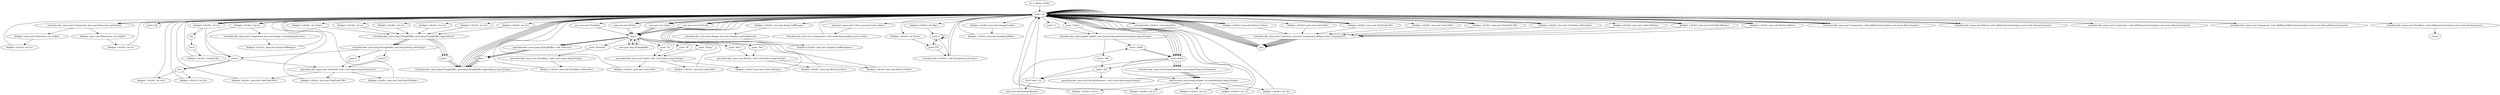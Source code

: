 digraph "" {
    "r0 := @this: ALife1"
    "load.r r0"
    "r0 := @this: ALife1"->"load.r r0";
    "load.r r0"->"load.r r0";
    "virtualinvoke <java.awt.Component: java.awt.Dimension getSize()>"
    "load.r r0"->"virtualinvoke <java.awt.Component: java.awt.Dimension getSize()>";
    "fieldget <java.awt.Dimension: int width>"
    "virtualinvoke <java.awt.Component: java.awt.Dimension getSize()>"->"fieldget <java.awt.Dimension: int width>";
    "fieldput <ALife1: int w>"
    "fieldget <java.awt.Dimension: int width>"->"fieldput <ALife1: int w>";
    "fieldput <ALife1: int w>"->"load.r r0";
    "load.r r0"->"load.r r0";
    "load.r r0"->"virtualinvoke <java.awt.Component: java.awt.Dimension getSize()>";
    "fieldget <java.awt.Dimension: int height>"
    "virtualinvoke <java.awt.Component: java.awt.Dimension getSize()>"->"fieldget <java.awt.Dimension: int height>";
    "fieldput <ALife1: int h>"
    "fieldget <java.awt.Dimension: int height>"->"fieldput <ALife1: int h>";
    "fieldput <ALife1: int h>"->"load.r r0";
    "push 6.28"
    "load.r r0"->"push 6.28";
    "push 6.28"->"load.r r0";
    "fieldget <ALife1: int w>"
    "load.r r0"->"fieldget <ALife1: int w>";
    "i2d"
    "fieldget <ALife1: int w>"->"i2d";
    "div.d"
    "i2d"->"div.d";
    "fieldput <ALife1: double dfi>"
    "div.d"->"fieldput <ALife1: double dfi>";
    "fieldput <ALife1: double dfi>"->"load.r r0";
    "load.r r0"->"load.r r0";
    "load.r r0"->"fieldget <ALife1: int w>";
    "push 2"
    "fieldget <ALife1: int w>"->"push 2";
    "div.i"
    "push 2"->"div.i";
    "fieldput <ALife1: int w2>"
    "div.i"->"fieldput <ALife1: int w2>";
    "fieldput <ALife1: int w2>"->"load.r r0";
    "load.r r0"->"load.r r0";
    "fieldget <ALife1: int h>"
    "load.r r0"->"fieldget <ALife1: int h>";
    "fieldget <ALife1: int h>"->"push 2";
    "push 2"->"div.i";
    "fieldput <ALife1: int h2>"
    "div.i"->"fieldput <ALife1: int h2>";
    "fieldput <ALife1: int h2>"->"load.r r0";
    "load.r r0"->"load.r r0";
    "load.r r0"->"load.r r0";
    "load.r r0"->"fieldget <ALife1: int w>";
    "fieldget <ALife1: int w>"->"load.r r0";
    "load.r r0"->"fieldget <ALife1: int h>";
    "virtualinvoke <java.awt.Component: java.awt.Image createImage(int,int)>"
    "fieldget <ALife1: int h>"->"virtualinvoke <java.awt.Component: java.awt.Image createImage(int,int)>";
    "fieldput <ALife1: java.awt.Image buffImage>"
    "virtualinvoke <java.awt.Component: java.awt.Image createImage(int,int)>"->"fieldput <ALife1: java.awt.Image buffImage>";
    "fieldput <ALife1: java.awt.Image buffImage>"->"load.r r0";
    "load.r r0"->"load.r r0";
    "fieldget <ALife1: java.awt.Image buffImage>"
    "load.r r0"->"fieldget <ALife1: java.awt.Image buffImage>";
    "virtualinvoke <java.awt.Image: java.awt.Graphics getGraphics()>"
    "fieldget <ALife1: java.awt.Image buffImage>"->"virtualinvoke <java.awt.Image: java.awt.Graphics getGraphics()>";
    "fieldput <ALife1: java.awt.Graphics buffGraphics>"
    "virtualinvoke <java.awt.Image: java.awt.Graphics getGraphics()>"->"fieldput <ALife1: java.awt.Graphics buffGraphics>";
    "fieldput <ALife1: java.awt.Graphics buffGraphics>"->"load.r r0";
    "staticget <java.awt.Color: java.awt.Color white>"
    "load.r r0"->"staticget <java.awt.Color: java.awt.Color white>";
    "virtualinvoke <java.awt.Component: void setBackground(java.awt.Color)>"
    "staticget <java.awt.Color: java.awt.Color white>"->"virtualinvoke <java.awt.Component: void setBackground(java.awt.Color)>";
    "virtualinvoke <java.awt.Component: void setBackground(java.awt.Color)>"->"load.r r0";
    "load.r r0"->"load.r r0";
    "fieldget <ALife1: int Rgr>"
    "load.r r0"->"fieldget <ALife1: int Rgr>";
    "push 0"
    "fieldget <ALife1: int Rgr>"->"push 0";
    "push 0"->"push 0";
    "push 255"
    "push 0"->"push 255";
    "virtualinvoke <ALife1: void Setup(int,int,int,int)>"
    "push 255"->"virtualinvoke <ALife1: void Setup(int,int,int,int)>";
    "virtualinvoke <ALife1: void Setup(int,int,int,int)>"->"load.r r0";
    "load.r r0"->"load.r r0";
    "fieldget <ALife1: java.awt.Image[] balls>"
    "load.r r0"->"fieldget <ALife1: java.awt.Image[] balls>";
    "fieldput <ALife1: java.awt.Image[] pBalls>"
    "fieldget <ALife1: java.awt.Image[] balls>"->"fieldput <ALife1: java.awt.Image[] pBalls>";
    "fieldput <ALife1: java.awt.Image[] pBalls>"->"load.r r0";
    "load.r r0"->"load.r r0";
    "fieldget <ALife1: int Rred>"
    "load.r r0"->"fieldget <ALife1: int Rred>";
    "fieldget <ALife1: int Rred>"->"push 255";
    "push 255"->"push 0";
    "push 0"->"push 0";
    "push 0"->"virtualinvoke <ALife1: void Setup(int,int,int,int)>";
    "virtualinvoke <ALife1: void Setup(int,int,int,int)>"->"load.r r0";
    "push \"n\""
    "load.r r0"->"push \"n\"";
    "virtualinvoke <java.applet.Applet: java.lang.String getParameter(java.lang.String)>"
    "push \"n\""->"virtualinvoke <java.applet.Applet: java.lang.String getParameter(java.lang.String)>";
    "store.r $r60"
    "virtualinvoke <java.applet.Applet: java.lang.String getParameter(java.lang.String)>"->"store.r $r60";
    "load.r $r60"
    "store.r $r60"->"load.r $r60";
    "ifnull load.r r0"
    "load.r $r60"->"ifnull load.r r0";
    "ifnull load.r r0"->"load.r r0";
    "load.r r0"->"load.r $r60";
    "staticinvoke <java.lang.Integer: int parseInt(java.lang.String)>"
    "load.r $r60"->"staticinvoke <java.lang.Integer: int parseInt(java.lang.String)>";
    "fieldput <ALife1: int n>"
    "staticinvoke <java.lang.Integer: int parseInt(java.lang.String)>"->"fieldput <ALife1: int n>";
    "fieldput <ALife1: int n>"->"load.r r0";
    "virtualinvoke <ALife1: void setupN()>"
    "load.r r0"->"virtualinvoke <ALife1: void setupN()>";
    "virtualinvoke <ALife1: void setupN()>"->"load.r r0";
    "push \"rules\""
    "load.r r0"->"push \"rules\"";
    "push \"rules\""->"virtualinvoke <java.applet.Applet: java.lang.String getParameter(java.lang.String)>";
    "store.r r66"
    "virtualinvoke <java.applet.Applet: java.lang.String getParameter(java.lang.String)>"->"store.r r66";
    "load.r r66"
    "store.r r66"->"load.r r66";
    "load.r r66"->"ifnull load.r r0";
    "new java.util.StringTokenizer"
    "ifnull load.r r0"->"new java.util.StringTokenizer";
    "new java.util.StringTokenizer"->"store.r $r60";
    "store.r $r60"->"load.r $r60";
    "load.r $r60"->"load.r r66";
    "specialinvoke <java.util.StringTokenizer: void <init>(java.lang.String)>"
    "load.r r66"->"specialinvoke <java.util.StringTokenizer: void <init>(java.lang.String)>";
    "specialinvoke <java.util.StringTokenizer: void <init>(java.lang.String)>"->"load.r r0";
    "load.r r0"->"load.r $r60";
    "virtualinvoke <java.util.StringTokenizer: java.lang.String nextToken()>"
    "load.r $r60"->"virtualinvoke <java.util.StringTokenizer: java.lang.String nextToken()>";
    "virtualinvoke <java.util.StringTokenizer: java.lang.String nextToken()>"->"staticinvoke <java.lang.Integer: int parseInt(java.lang.String)>";
    "fieldput <ALife1: int r1>"
    "staticinvoke <java.lang.Integer: int parseInt(java.lang.String)>"->"fieldput <ALife1: int r1>";
    "fieldput <ALife1: int r1>"->"load.r r0";
    "load.r r0"->"load.r $r60";
    "load.r $r60"->"virtualinvoke <java.util.StringTokenizer: java.lang.String nextToken()>";
    "virtualinvoke <java.util.StringTokenizer: java.lang.String nextToken()>"->"staticinvoke <java.lang.Integer: int parseInt(java.lang.String)>";
    "fieldput <ALife1: int r2>"
    "staticinvoke <java.lang.Integer: int parseInt(java.lang.String)>"->"fieldput <ALife1: int r2>";
    "fieldput <ALife1: int r2>"->"load.r r0";
    "load.r r0"->"load.r $r60";
    "load.r $r60"->"virtualinvoke <java.util.StringTokenizer: java.lang.String nextToken()>";
    "virtualinvoke <java.util.StringTokenizer: java.lang.String nextToken()>"->"staticinvoke <java.lang.Integer: int parseInt(java.lang.String)>";
    "fieldput <ALife1: int r3>"
    "staticinvoke <java.lang.Integer: int parseInt(java.lang.String)>"->"fieldput <ALife1: int r3>";
    "fieldput <ALife1: int r3>"->"load.r r0";
    "load.r r0"->"load.r $r60";
    "load.r $r60"->"virtualinvoke <java.util.StringTokenizer: java.lang.String nextToken()>";
    "virtualinvoke <java.util.StringTokenizer: java.lang.String nextToken()>"->"staticinvoke <java.lang.Integer: int parseInt(java.lang.String)>";
    "fieldput <ALife1: int r4>"
    "staticinvoke <java.lang.Integer: int parseInt(java.lang.String)>"->"fieldput <ALife1: int r4>";
    "fieldput <ALife1: int r4>"->"load.r r0";
    "new java.awt.Label"
    "load.r r0"->"new java.awt.Label";
    "dup1.r"
    "new java.awt.Label"->"dup1.r";
    "push \"N\""
    "dup1.r"->"push \"N\"";
    "specialinvoke <java.awt.Label: void <init>(java.lang.String)>"
    "push \"N\""->"specialinvoke <java.awt.Label: void <init>(java.lang.String)>";
    "fieldput <ALife1: java.awt.Label lbN>"
    "specialinvoke <java.awt.Label: void <init>(java.lang.String)>"->"fieldput <ALife1: java.awt.Label lbN>";
    "fieldput <ALife1: java.awt.Label lbN>"->"load.r r0";
    "load.r r0"->"load.r r0";
    "fieldget <ALife1: java.awt.Label lbN>"
    "load.r r0"->"fieldget <ALife1: java.awt.Label lbN>";
    "virtualinvoke <java.awt.Container: java.awt.Component add(java.awt.Component)>"
    "fieldget <ALife1: java.awt.Label lbN>"->"virtualinvoke <java.awt.Container: java.awt.Component add(java.awt.Component)>";
    "pop"
    "virtualinvoke <java.awt.Container: java.awt.Component add(java.awt.Component)>"->"pop";
    "pop"->"load.r r0";
    "new java.awt.TextField"
    "load.r r0"->"new java.awt.TextField";
    "new java.awt.TextField"->"dup1.r";
    "new java.lang.StringBuffer"
    "dup1.r"->"new java.lang.StringBuffer";
    "new java.lang.StringBuffer"->"dup1.r";
    "specialinvoke <java.lang.StringBuffer: void <init>()>"
    "dup1.r"->"specialinvoke <java.lang.StringBuffer: void <init>()>";
    "push \"\""
    "specialinvoke <java.lang.StringBuffer: void <init>()>"->"push \"\"";
    "virtualinvoke <java.lang.StringBuffer: java.lang.StringBuffer append(java.lang.String)>"
    "push \"\""->"virtualinvoke <java.lang.StringBuffer: java.lang.StringBuffer append(java.lang.String)>";
    "virtualinvoke <java.lang.StringBuffer: java.lang.StringBuffer append(java.lang.String)>"->"load.r r0";
    "fieldget <ALife1: int n>"
    "load.r r0"->"fieldget <ALife1: int n>";
    "virtualinvoke <java.lang.StringBuffer: java.lang.StringBuffer append(int)>"
    "fieldget <ALife1: int n>"->"virtualinvoke <java.lang.StringBuffer: java.lang.StringBuffer append(int)>";
    "virtualinvoke <java.lang.StringBuffer: java.lang.String toString()>"
    "virtualinvoke <java.lang.StringBuffer: java.lang.StringBuffer append(int)>"->"virtualinvoke <java.lang.StringBuffer: java.lang.String toString()>";
    "virtualinvoke <java.lang.StringBuffer: java.lang.String toString()>"->"push 2";
    "specialinvoke <java.awt.TextField: void <init>(java.lang.String,int)>"
    "push 2"->"specialinvoke <java.awt.TextField: void <init>(java.lang.String,int)>";
    "fieldput <ALife1: java.awt.TextField tfN>"
    "specialinvoke <java.awt.TextField: void <init>(java.lang.String,int)>"->"fieldput <ALife1: java.awt.TextField tfN>";
    "fieldput <ALife1: java.awt.TextField tfN>"->"load.r r0";
    "load.r r0"->"load.r r0";
    "fieldget <ALife1: java.awt.TextField tfN>"
    "load.r r0"->"fieldget <ALife1: java.awt.TextField tfN>";
    "fieldget <ALife1: java.awt.TextField tfN>"->"virtualinvoke <java.awt.Container: java.awt.Component add(java.awt.Component)>";
    "virtualinvoke <java.awt.Container: java.awt.Component add(java.awt.Component)>"->"pop";
    "pop"->"load.r r0";
    "load.r r0"->"new java.awt.Label";
    "new java.awt.Label"->"dup1.r";
    "push \"R\""
    "dup1.r"->"push \"R\"";
    "push \"R\""->"specialinvoke <java.awt.Label: void <init>(java.lang.String)>";
    "fieldput <ALife1: java.awt.Label lbR>"
    "specialinvoke <java.awt.Label: void <init>(java.lang.String)>"->"fieldput <ALife1: java.awt.Label lbR>";
    "fieldput <ALife1: java.awt.Label lbR>"->"load.r r0";
    "load.r r0"->"load.r r0";
    "fieldget <ALife1: java.awt.Label lbR>"
    "load.r r0"->"fieldget <ALife1: java.awt.Label lbR>";
    "fieldget <ALife1: java.awt.Label lbR>"->"virtualinvoke <java.awt.Container: java.awt.Component add(java.awt.Component)>";
    "virtualinvoke <java.awt.Container: java.awt.Component add(java.awt.Component)>"->"pop";
    "pop"->"load.r r0";
    "load.r r0"->"new java.awt.TextField";
    "new java.awt.TextField"->"dup1.r";
    "dup1.r"->"new java.lang.StringBuffer";
    "new java.lang.StringBuffer"->"dup1.r";
    "dup1.r"->"specialinvoke <java.lang.StringBuffer: void <init>()>";
    "specialinvoke <java.lang.StringBuffer: void <init>()>"->"push \"\"";
    "push \"\""->"virtualinvoke <java.lang.StringBuffer: java.lang.StringBuffer append(java.lang.String)>";
    "virtualinvoke <java.lang.StringBuffer: java.lang.StringBuffer append(java.lang.String)>"->"load.r r0";
    "fieldget <ALife1: int r1>"
    "load.r r0"->"fieldget <ALife1: int r1>";
    "fieldget <ALife1: int r1>"->"virtualinvoke <java.lang.StringBuffer: java.lang.StringBuffer append(int)>";
    "push \" \""
    "virtualinvoke <java.lang.StringBuffer: java.lang.StringBuffer append(int)>"->"push \" \"";
    "push \" \""->"virtualinvoke <java.lang.StringBuffer: java.lang.StringBuffer append(java.lang.String)>";
    "virtualinvoke <java.lang.StringBuffer: java.lang.StringBuffer append(java.lang.String)>"->"load.r r0";
    "fieldget <ALife1: int r2>"
    "load.r r0"->"fieldget <ALife1: int r2>";
    "fieldget <ALife1: int r2>"->"virtualinvoke <java.lang.StringBuffer: java.lang.StringBuffer append(int)>";
    "virtualinvoke <java.lang.StringBuffer: java.lang.StringBuffer append(int)>"->"push \" \"";
    "push \" \""->"virtualinvoke <java.lang.StringBuffer: java.lang.StringBuffer append(java.lang.String)>";
    "virtualinvoke <java.lang.StringBuffer: java.lang.StringBuffer append(java.lang.String)>"->"load.r r0";
    "fieldget <ALife1: int r3>"
    "load.r r0"->"fieldget <ALife1: int r3>";
    "fieldget <ALife1: int r3>"->"virtualinvoke <java.lang.StringBuffer: java.lang.StringBuffer append(int)>";
    "virtualinvoke <java.lang.StringBuffer: java.lang.StringBuffer append(int)>"->"push \" \"";
    "push \" \""->"virtualinvoke <java.lang.StringBuffer: java.lang.StringBuffer append(java.lang.String)>";
    "virtualinvoke <java.lang.StringBuffer: java.lang.StringBuffer append(java.lang.String)>"->"load.r r0";
    "fieldget <ALife1: int r4>"
    "load.r r0"->"fieldget <ALife1: int r4>";
    "fieldget <ALife1: int r4>"->"virtualinvoke <java.lang.StringBuffer: java.lang.StringBuffer append(int)>";
    "virtualinvoke <java.lang.StringBuffer: java.lang.StringBuffer append(int)>"->"virtualinvoke <java.lang.StringBuffer: java.lang.String toString()>";
    "push 8"
    "virtualinvoke <java.lang.StringBuffer: java.lang.String toString()>"->"push 8";
    "push 8"->"specialinvoke <java.awt.TextField: void <init>(java.lang.String,int)>";
    "fieldput <ALife1: java.awt.TextField tfR>"
    "specialinvoke <java.awt.TextField: void <init>(java.lang.String,int)>"->"fieldput <ALife1: java.awt.TextField tfR>";
    "fieldput <ALife1: java.awt.TextField tfR>"->"load.r r0";
    "load.r r0"->"load.r r0";
    "fieldget <ALife1: java.awt.TextField tfR>"
    "load.r r0"->"fieldget <ALife1: java.awt.TextField tfR>";
    "fieldget <ALife1: java.awt.TextField tfR>"->"virtualinvoke <java.awt.Container: java.awt.Component add(java.awt.Component)>";
    "virtualinvoke <java.awt.Container: java.awt.Component add(java.awt.Component)>"->"pop";
    "pop"->"load.r r0";
    "new java.awt.Checkbox"
    "load.r r0"->"new java.awt.Checkbox";
    "new java.awt.Checkbox"->"dup1.r";
    "push \"Periodic\""
    "dup1.r"->"push \"Periodic\"";
    "specialinvoke <java.awt.Checkbox: void <init>(java.lang.String)>"
    "push \"Periodic\""->"specialinvoke <java.awt.Checkbox: void <init>(java.lang.String)>";
    "fieldput <ALife1: java.awt.Checkbox cbPeriodic>"
    "specialinvoke <java.awt.Checkbox: void <init>(java.lang.String)>"->"fieldput <ALife1: java.awt.Checkbox cbPeriodic>";
    "fieldput <ALife1: java.awt.Checkbox cbPeriodic>"->"load.r r0";
    "load.r r0"->"load.r r0";
    "fieldget <ALife1: java.awt.Checkbox cbPeriodic>"
    "load.r r0"->"fieldget <ALife1: java.awt.Checkbox cbPeriodic>";
    "fieldget <ALife1: java.awt.Checkbox cbPeriodic>"->"virtualinvoke <java.awt.Container: java.awt.Component add(java.awt.Component)>";
    "virtualinvoke <java.awt.Container: java.awt.Component add(java.awt.Component)>"->"pop";
    "pop"->"load.r r0";
    "load.r r0"->"new java.awt.Label";
    "new java.awt.Label"->"dup1.r";
    "push \"Delay\""
    "dup1.r"->"push \"Delay\"";
    "push \"Delay\""->"specialinvoke <java.awt.Label: void <init>(java.lang.String)>";
    "fieldput <ALife1: java.awt.Label lbDelay>"
    "specialinvoke <java.awt.Label: void <init>(java.lang.String)>"->"fieldput <ALife1: java.awt.Label lbDelay>";
    "fieldput <ALife1: java.awt.Label lbDelay>"->"load.r r0";
    "load.r r0"->"load.r r0";
    "fieldget <ALife1: java.awt.Label lbDelay>"
    "load.r r0"->"fieldget <ALife1: java.awt.Label lbDelay>";
    "fieldget <ALife1: java.awt.Label lbDelay>"->"virtualinvoke <java.awt.Container: java.awt.Component add(java.awt.Component)>";
    "virtualinvoke <java.awt.Container: java.awt.Component add(java.awt.Component)>"->"pop";
    "pop"->"load.r r0";
    "load.r r0"->"new java.awt.TextField";
    "new java.awt.TextField"->"dup1.r";
    "dup1.r"->"new java.lang.StringBuffer";
    "new java.lang.StringBuffer"->"dup1.r";
    "dup1.r"->"specialinvoke <java.lang.StringBuffer: void <init>()>";
    "specialinvoke <java.lang.StringBuffer: void <init>()>"->"push \"\"";
    "push \"\""->"virtualinvoke <java.lang.StringBuffer: java.lang.StringBuffer append(java.lang.String)>";
    "virtualinvoke <java.lang.StringBuffer: java.lang.StringBuffer append(java.lang.String)>"->"load.r r0";
    "fieldget <ALife1: int delay>"
    "load.r r0"->"fieldget <ALife1: int delay>";
    "fieldget <ALife1: int delay>"->"virtualinvoke <java.lang.StringBuffer: java.lang.StringBuffer append(int)>";
    "virtualinvoke <java.lang.StringBuffer: java.lang.StringBuffer append(int)>"->"virtualinvoke <java.lang.StringBuffer: java.lang.String toString()>";
    "push 4"
    "virtualinvoke <java.lang.StringBuffer: java.lang.String toString()>"->"push 4";
    "push 4"->"specialinvoke <java.awt.TextField: void <init>(java.lang.String,int)>";
    "fieldput <ALife1: java.awt.TextField tfDelay>"
    "specialinvoke <java.awt.TextField: void <init>(java.lang.String,int)>"->"fieldput <ALife1: java.awt.TextField tfDelay>";
    "fieldput <ALife1: java.awt.TextField tfDelay>"->"load.r r0";
    "load.r r0"->"load.r r0";
    "fieldget <ALife1: java.awt.TextField tfDelay>"
    "load.r r0"->"fieldget <ALife1: java.awt.TextField tfDelay>";
    "fieldget <ALife1: java.awt.TextField tfDelay>"->"virtualinvoke <java.awt.Container: java.awt.Component add(java.awt.Component)>";
    "virtualinvoke <java.awt.Container: java.awt.Component add(java.awt.Component)>"->"pop";
    "pop"->"load.r r0";
    "load.r r0"->"fieldget <ALife1: java.awt.TextField tfN>";
    "fieldget <ALife1: java.awt.TextField tfN>"->"load.r r0";
    "virtualinvoke <java.awt.Component: void addKeyListener(java.awt.event.KeyListener)>"
    "load.r r0"->"virtualinvoke <java.awt.Component: void addKeyListener(java.awt.event.KeyListener)>";
    "virtualinvoke <java.awt.Component: void addKeyListener(java.awt.event.KeyListener)>"->"load.r r0";
    "load.r r0"->"fieldget <ALife1: java.awt.TextField tfR>";
    "fieldget <ALife1: java.awt.TextField tfR>"->"load.r r0";
    "load.r r0"->"virtualinvoke <java.awt.Component: void addKeyListener(java.awt.event.KeyListener)>";
    "virtualinvoke <java.awt.Component: void addKeyListener(java.awt.event.KeyListener)>"->"load.r r0";
    "load.r r0"->"fieldget <ALife1: java.awt.TextField tfDelay>";
    "fieldget <ALife1: java.awt.TextField tfDelay>"->"load.r r0";
    "load.r r0"->"virtualinvoke <java.awt.Component: void addKeyListener(java.awt.event.KeyListener)>";
    "virtualinvoke <java.awt.Component: void addKeyListener(java.awt.event.KeyListener)>"->"load.r r0";
    "new java.awt.Button"
    "load.r r0"->"new java.awt.Button";
    "new java.awt.Button"->"dup1.r";
    "push \"Run \""
    "dup1.r"->"push \"Run \"";
    "specialinvoke <java.awt.Button: void <init>(java.lang.String)>"
    "push \"Run \""->"specialinvoke <java.awt.Button: void <init>(java.lang.String)>";
    "fieldput <ALife1: java.awt.Button btRun>"
    "specialinvoke <java.awt.Button: void <init>(java.lang.String)>"->"fieldput <ALife1: java.awt.Button btRun>";
    "fieldput <ALife1: java.awt.Button btRun>"->"load.r r0";
    "fieldget <ALife1: java.awt.Button btRun>"
    "load.r r0"->"fieldget <ALife1: java.awt.Button btRun>";
    "fieldget <ALife1: java.awt.Button btRun>"->"load.r r0";
    "virtualinvoke <java.awt.Button: void addActionListener(java.awt.event.ActionListener)>"
    "load.r r0"->"virtualinvoke <java.awt.Button: void addActionListener(java.awt.event.ActionListener)>";
    "virtualinvoke <java.awt.Button: void addActionListener(java.awt.event.ActionListener)>"->"load.r r0";
    "load.r r0"->"load.r r0";
    "load.r r0"->"fieldget <ALife1: java.awt.Button btRun>";
    "fieldget <ALife1: java.awt.Button btRun>"->"virtualinvoke <java.awt.Container: java.awt.Component add(java.awt.Component)>";
    "virtualinvoke <java.awt.Container: java.awt.Component add(java.awt.Component)>"->"pop";
    "pop"->"load.r r0";
    "load.r r0"->"new java.awt.Button";
    "new java.awt.Button"->"dup1.r";
    "push \"Set\""
    "dup1.r"->"push \"Set\"";
    "push \"Set\""->"specialinvoke <java.awt.Button: void <init>(java.lang.String)>";
    "fieldput <ALife1: java.awt.Button btSet>"
    "specialinvoke <java.awt.Button: void <init>(java.lang.String)>"->"fieldput <ALife1: java.awt.Button btSet>";
    "fieldput <ALife1: java.awt.Button btSet>"->"load.r r0";
    "fieldget <ALife1: java.awt.Button btSet>"
    "load.r r0"->"fieldget <ALife1: java.awt.Button btSet>";
    "fieldget <ALife1: java.awt.Button btSet>"->"load.r r0";
    "load.r r0"->"virtualinvoke <java.awt.Button: void addActionListener(java.awt.event.ActionListener)>";
    "virtualinvoke <java.awt.Button: void addActionListener(java.awt.event.ActionListener)>"->"load.r r0";
    "load.r r0"->"load.r r0";
    "load.r r0"->"fieldget <ALife1: java.awt.Button btSet>";
    "fieldget <ALife1: java.awt.Button btSet>"->"virtualinvoke <java.awt.Container: java.awt.Component add(java.awt.Component)>";
    "virtualinvoke <java.awt.Container: java.awt.Component add(java.awt.Component)>"->"pop";
    "pop"->"load.r r0";
    "load.r r0"->"load.r r0";
    "virtualinvoke <java.awt.Component: void addMouseListener(java.awt.event.MouseListener)>"
    "load.r r0"->"virtualinvoke <java.awt.Component: void addMouseListener(java.awt.event.MouseListener)>";
    "virtualinvoke <java.awt.Component: void addMouseListener(java.awt.event.MouseListener)>"->"load.r r0";
    "load.r r0"->"load.r r0";
    "virtualinvoke <java.awt.Component: void addMouseMotionListener(java.awt.event.MouseMotionListener)>"
    "load.r r0"->"virtualinvoke <java.awt.Component: void addMouseMotionListener(java.awt.event.MouseMotionListener)>";
    "virtualinvoke <java.awt.Component: void addMouseMotionListener(java.awt.event.MouseMotionListener)>"->"load.r r0";
    "load.r r0"->"fieldget <ALife1: java.awt.Checkbox cbPeriodic>";
    "fieldget <ALife1: java.awt.Checkbox cbPeriodic>"->"load.r r0";
    "virtualinvoke <java.awt.Checkbox: void addItemListener(java.awt.event.ItemListener)>"
    "load.r r0"->"virtualinvoke <java.awt.Checkbox: void addItemListener(java.awt.event.ItemListener)>";
    "return"
    "virtualinvoke <java.awt.Checkbox: void addItemListener(java.awt.event.ItemListener)>"->"return";
}
